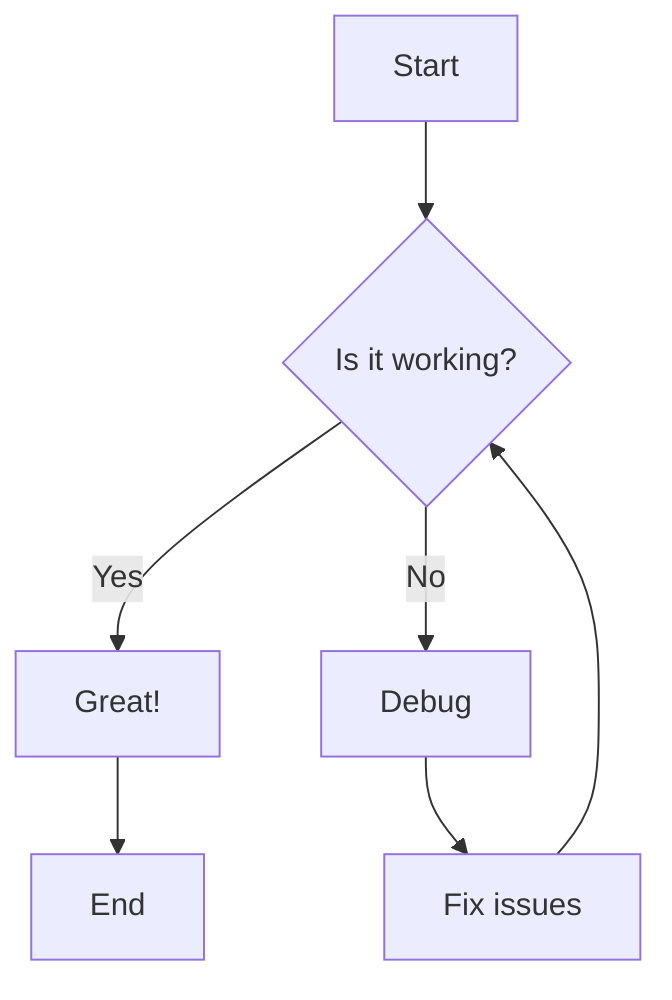 graph TD
    A[Start] --> B{Is it working?}
    B -->|Yes| C[Great!]
    B -->|No| D[Debug]
    D --> E[Fix issues]
    E --> B
    C --> F[End]